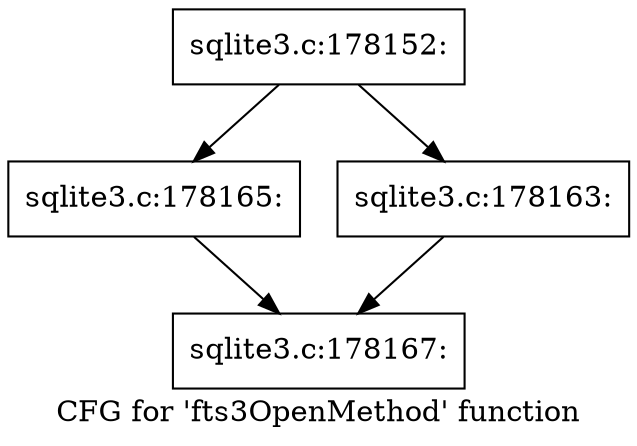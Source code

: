 digraph "CFG for 'fts3OpenMethod' function" {
	label="CFG for 'fts3OpenMethod' function";

	Node0x55c0fada8ae0 [shape=record,label="{sqlite3.c:178152:}"];
	Node0x55c0fada8ae0 -> Node0x55c0fadb04a0;
	Node0x55c0fada8ae0 -> Node0x55c0fadb0450;
	Node0x55c0fadb0450 [shape=record,label="{sqlite3.c:178163:}"];
	Node0x55c0fadb0450 -> Node0x55c0fadac220;
	Node0x55c0fadb04a0 [shape=record,label="{sqlite3.c:178165:}"];
	Node0x55c0fadb04a0 -> Node0x55c0fadac220;
	Node0x55c0fadac220 [shape=record,label="{sqlite3.c:178167:}"];
}
